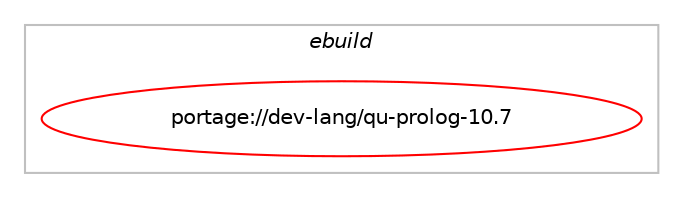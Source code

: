 digraph prolog {

# *************
# Graph options
# *************

newrank=true;
concentrate=true;
compound=true;
graph [rankdir=LR,fontname=Helvetica,fontsize=10,ranksep=1.5];#, ranksep=2.5, nodesep=0.2];
edge  [arrowhead=vee];
node  [fontname=Helvetica,fontsize=10];

# **********
# The ebuild
# **********

subgraph cluster_leftcol {
color=gray;
label=<<i>ebuild</i>>;
id [label="portage://dev-lang/qu-prolog-10.7", color=red, width=4, href="../dev-lang/qu-prolog-10.7.svg"];
}

# ****************
# The dependencies
# ****************

subgraph cluster_midcol {
color=gray;
label=<<i>dependencies</i>>;
subgraph cluster_compile {
fillcolor="#eeeeee";
style=filled;
label=<<i>compile</i>>;
# *** BEGIN UNKNOWN DEPENDENCY TYPE (TODO) ***
# id -> equal(any_of_group([package_dependency(portage://dev-lang/qu-prolog-10.7,install,no,dev-lang,python,none,[,,],[slot(3.12)],[]),package_dependency(portage://dev-lang/qu-prolog-10.7,install,no,dev-lang,python,none,[,,],[slot(3.11)],[]),package_dependency(portage://dev-lang/qu-prolog-10.7,install,no,dev-lang,python,none,[,,],[slot(3.10)],[])]))
# *** END UNKNOWN DEPENDENCY TYPE (TODO) ***

# *** BEGIN UNKNOWN DEPENDENCY TYPE (TODO) ***
# id -> equal(use_conditional_group(positive,pcre,portage://dev-lang/qu-prolog-10.7,[package_dependency(portage://dev-lang/qu-prolog-10.7,install,no,dev-libs,libpcre2,none,[,,],[],[])]))
# *** END UNKNOWN DEPENDENCY TYPE (TODO) ***

# *** BEGIN UNKNOWN DEPENDENCY TYPE (TODO) ***
# id -> equal(use_conditional_group(positive,pedro,portage://dev-lang/qu-prolog-10.7,[package_dependency(portage://dev-lang/qu-prolog-10.7,install,no,net-misc,pedro,none,[,,],[],[])]))
# *** END UNKNOWN DEPENDENCY TYPE (TODO) ***

# *** BEGIN UNKNOWN DEPENDENCY TYPE (TODO) ***
# id -> equal(use_conditional_group(positive,qt5,portage://dev-lang/qu-prolog-10.7,[package_dependency(portage://dev-lang/qu-prolog-10.7,install,no,dev-qt,qtwidgets,none,[,,],[slot(5)],[]),package_dependency(portage://dev-lang/qu-prolog-10.7,install,no,dev-qt,qtgui,none,[,,],[slot(5)],[])]))
# *** END UNKNOWN DEPENDENCY TYPE (TODO) ***

# *** BEGIN UNKNOWN DEPENDENCY TYPE (TODO) ***
# id -> equal(use_conditional_group(positive,readline,portage://dev-lang/qu-prolog-10.7,[package_dependency(portage://dev-lang/qu-prolog-10.7,install,no,app-misc,rlwrap,none,[,,],[],[])]))
# *** END UNKNOWN DEPENDENCY TYPE (TODO) ***

# *** BEGIN UNKNOWN DEPENDENCY TYPE (TODO) ***
# id -> equal(package_dependency(portage://dev-lang/qu-prolog-10.7,install,no,dev-lang,perl,none,[,,],[],[]))
# *** END UNKNOWN DEPENDENCY TYPE (TODO) ***

# *** BEGIN UNKNOWN DEPENDENCY TYPE (TODO) ***
# id -> equal(package_dependency(portage://dev-lang/qu-prolog-10.7,install,weak,dev-util,rej,none,[,,],[],[]))
# *** END UNKNOWN DEPENDENCY TYPE (TODO) ***

}
subgraph cluster_compileandrun {
fillcolor="#eeeeee";
style=filled;
label=<<i>compile and run</i>>;
}
subgraph cluster_run {
fillcolor="#eeeeee";
style=filled;
label=<<i>run</i>>;
# *** BEGIN UNKNOWN DEPENDENCY TYPE (TODO) ***
# id -> equal(use_conditional_group(positive,pcre,portage://dev-lang/qu-prolog-10.7,[package_dependency(portage://dev-lang/qu-prolog-10.7,run,no,dev-libs,libpcre2,none,[,,],[],[])]))
# *** END UNKNOWN DEPENDENCY TYPE (TODO) ***

# *** BEGIN UNKNOWN DEPENDENCY TYPE (TODO) ***
# id -> equal(use_conditional_group(positive,pedro,portage://dev-lang/qu-prolog-10.7,[package_dependency(portage://dev-lang/qu-prolog-10.7,run,no,net-misc,pedro,none,[,,],[],[])]))
# *** END UNKNOWN DEPENDENCY TYPE (TODO) ***

# *** BEGIN UNKNOWN DEPENDENCY TYPE (TODO) ***
# id -> equal(use_conditional_group(positive,qt5,portage://dev-lang/qu-prolog-10.7,[package_dependency(portage://dev-lang/qu-prolog-10.7,run,no,dev-qt,qtwidgets,none,[,,],[slot(5)],[]),package_dependency(portage://dev-lang/qu-prolog-10.7,run,no,dev-qt,qtgui,none,[,,],[slot(5)],[])]))
# *** END UNKNOWN DEPENDENCY TYPE (TODO) ***

# *** BEGIN UNKNOWN DEPENDENCY TYPE (TODO) ***
# id -> equal(use_conditional_group(positive,readline,portage://dev-lang/qu-prolog-10.7,[package_dependency(portage://dev-lang/qu-prolog-10.7,run,no,app-misc,rlwrap,none,[,,],[],[])]))
# *** END UNKNOWN DEPENDENCY TYPE (TODO) ***

# *** BEGIN UNKNOWN DEPENDENCY TYPE (TODO) ***
# id -> equal(package_dependency(portage://dev-lang/qu-prolog-10.7,run,weak,dev-util,rej,none,[,,],[],[]))
# *** END UNKNOWN DEPENDENCY TYPE (TODO) ***

}
}

# **************
# The candidates
# **************

subgraph cluster_choices {
rank=same;
color=gray;
label=<<i>candidates</i>>;

}

}
